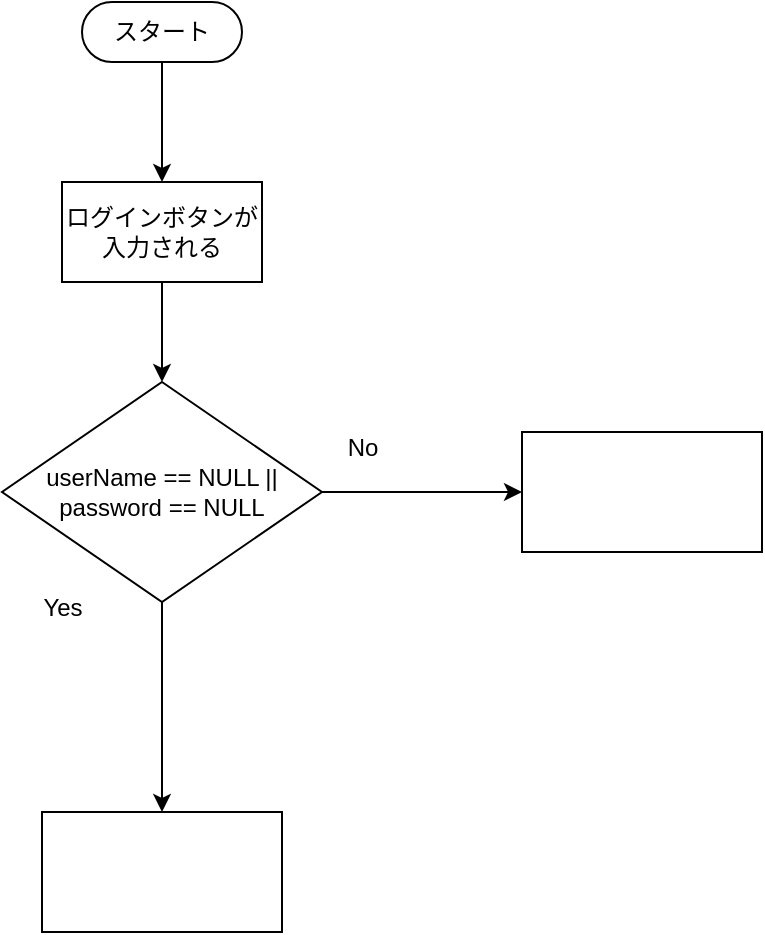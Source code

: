 <mxfile version="24.6.2" type="github">
  <diagram name="ページ1" id="asHndj8KTmDriEIqwjIS">
    <mxGraphModel dx="1092" dy="573" grid="1" gridSize="10" guides="1" tooltips="1" connect="1" arrows="1" fold="1" page="1" pageScale="1" pageWidth="827" pageHeight="1169" math="0" shadow="0">
      <root>
        <mxCell id="0" />
        <mxCell id="1" parent="0" />
        <mxCell id="0tyZVpCmgbR_nW00zcxR-4" value="" style="edgeStyle=orthogonalEdgeStyle;rounded=0;orthogonalLoop=1;jettySize=auto;html=1;" edge="1" parent="1" source="0tyZVpCmgbR_nW00zcxR-1" target="0tyZVpCmgbR_nW00zcxR-2">
          <mxGeometry relative="1" as="geometry" />
        </mxCell>
        <mxCell id="0tyZVpCmgbR_nW00zcxR-1" value="スタート" style="html=1;dashed=0;whiteSpace=wrap;shape=mxgraph.dfd.start" vertex="1" parent="1">
          <mxGeometry x="130" y="40" width="80" height="30" as="geometry" />
        </mxCell>
        <mxCell id="0tyZVpCmgbR_nW00zcxR-5" value="" style="edgeStyle=orthogonalEdgeStyle;rounded=0;orthogonalLoop=1;jettySize=auto;html=1;" edge="1" parent="1" source="0tyZVpCmgbR_nW00zcxR-2" target="0tyZVpCmgbR_nW00zcxR-3">
          <mxGeometry relative="1" as="geometry" />
        </mxCell>
        <mxCell id="0tyZVpCmgbR_nW00zcxR-2" value="ログインボタンが入力される" style="html=1;dashed=0;whiteSpace=wrap;" vertex="1" parent="1">
          <mxGeometry x="120" y="130" width="100" height="50" as="geometry" />
        </mxCell>
        <mxCell id="0tyZVpCmgbR_nW00zcxR-7" value="" style="edgeStyle=orthogonalEdgeStyle;rounded=0;orthogonalLoop=1;jettySize=auto;html=1;" edge="1" parent="1" source="0tyZVpCmgbR_nW00zcxR-3" target="0tyZVpCmgbR_nW00zcxR-6">
          <mxGeometry relative="1" as="geometry" />
        </mxCell>
        <mxCell id="0tyZVpCmgbR_nW00zcxR-9" value="" style="edgeStyle=orthogonalEdgeStyle;rounded=0;orthogonalLoop=1;jettySize=auto;html=1;" edge="1" parent="1" source="0tyZVpCmgbR_nW00zcxR-3" target="0tyZVpCmgbR_nW00zcxR-8">
          <mxGeometry relative="1" as="geometry" />
        </mxCell>
        <mxCell id="0tyZVpCmgbR_nW00zcxR-3" value="userName == NULL || password == NULL" style="shape=rhombus;html=1;dashed=0;whiteSpace=wrap;perimeter=rhombusPerimeter;" vertex="1" parent="1">
          <mxGeometry x="90" y="230" width="160" height="110" as="geometry" />
        </mxCell>
        <mxCell id="0tyZVpCmgbR_nW00zcxR-6" value="" style="whiteSpace=wrap;html=1;dashed=0;" vertex="1" parent="1">
          <mxGeometry x="110" y="445" width="120" height="60" as="geometry" />
        </mxCell>
        <mxCell id="0tyZVpCmgbR_nW00zcxR-8" value="" style="whiteSpace=wrap;html=1;dashed=0;" vertex="1" parent="1">
          <mxGeometry x="350" y="255" width="120" height="60" as="geometry" />
        </mxCell>
        <mxCell id="0tyZVpCmgbR_nW00zcxR-10" value="Yes" style="text;html=1;align=center;verticalAlign=middle;resizable=0;points=[];autosize=1;strokeColor=none;fillColor=none;" vertex="1" parent="1">
          <mxGeometry x="100" y="328" width="40" height="30" as="geometry" />
        </mxCell>
        <mxCell id="0tyZVpCmgbR_nW00zcxR-11" value="No" style="text;html=1;align=center;verticalAlign=middle;resizable=0;points=[];autosize=1;strokeColor=none;fillColor=none;" vertex="1" parent="1">
          <mxGeometry x="250" y="248" width="40" height="30" as="geometry" />
        </mxCell>
      </root>
    </mxGraphModel>
  </diagram>
</mxfile>
